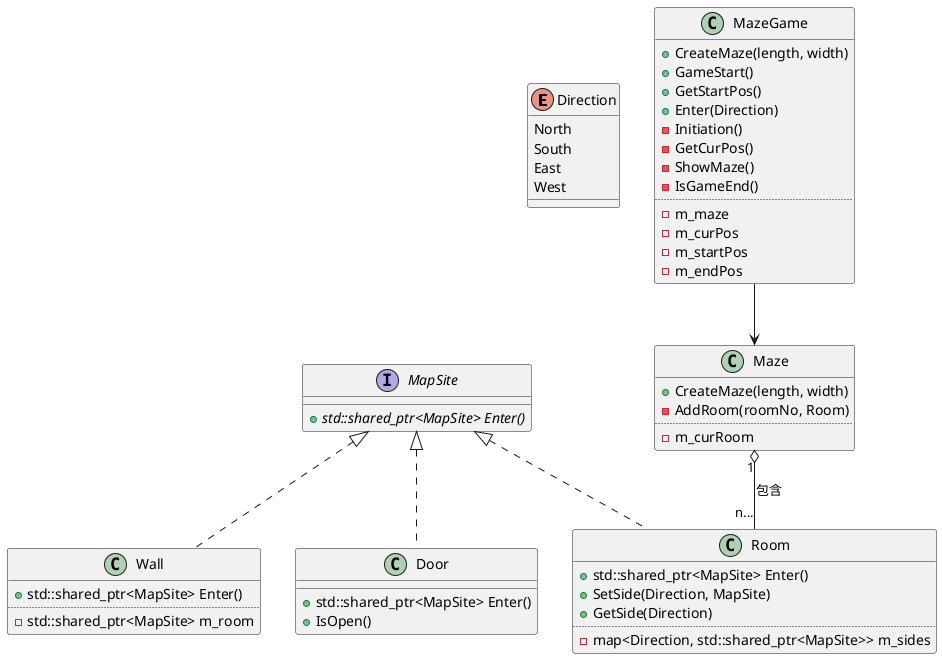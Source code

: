@startuml

' 枚举
enum Direction {
    North
    South
    East
    West
}

interface MapSite {
    +{abstract} std::shared_ptr<MapSite> Enter()
}

class Room {
    +std::shared_ptr<MapSite> Enter()
    +SetSide(Direction, MapSite)
    +GetSide(Direction)
    ..
    -map<Direction, std::shared_ptr<MapSite>> m_sides
}

class Wall {
    +std::shared_ptr<MapSite> Enter()
    ..
    -std::shared_ptr<MapSite> m_room
}

'note left of Wall::Enter()
'返回当前Room
'end note

class Door {
    +std::shared_ptr<MapSite> Enter()
    +IsOpen()
}

'note left of Door::Enter()
'返回下一个Room
'end note

class Maze {
    +CreateMaze(length, width)
    -AddRoom(roomNo, Room)
    ..
    -m_curRoom
}

class MazeGame {
    +CreateMaze(length, width)
    +GameStart()
    +GetStartPos()
    +Enter(Direction)
    -Initiation()
    -GetCurPos()
    -ShowMaze()
    -IsGameEnd()
    ..
    -m_maze
    -m_curPos
    -m_startPos
    -m_endPos
}

MapSite <|.. Room
MapSite <|.. Wall
MapSite <|.. Door
Maze "1" o-- "n..." Room : 包含
MazeGame --> Maze

'hide methods
'hide members
@enduml